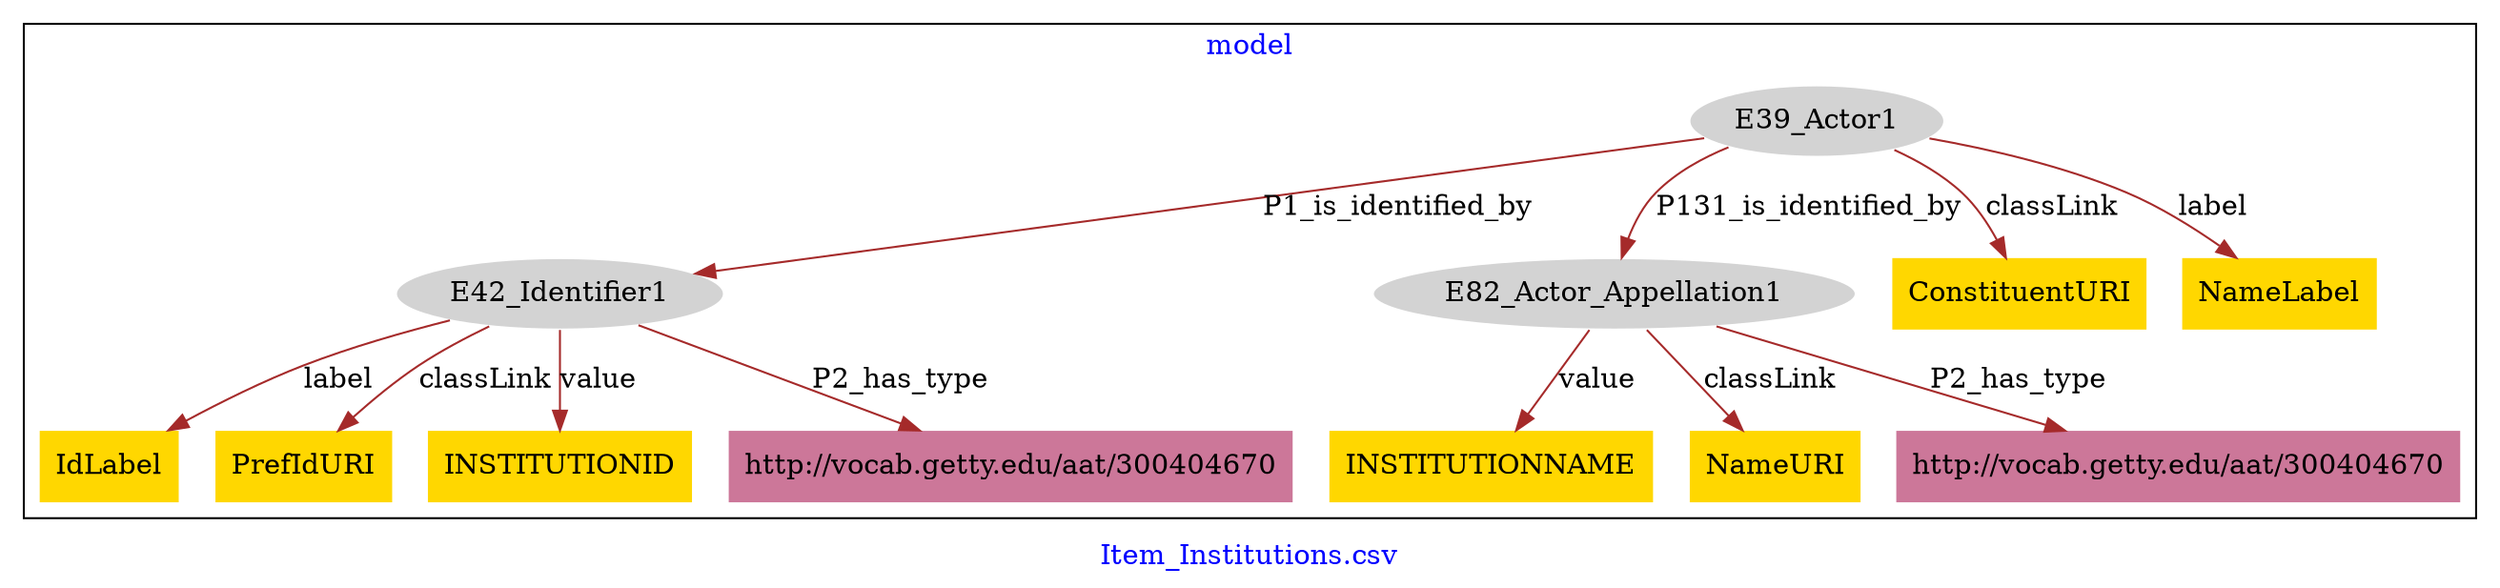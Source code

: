 digraph n0 {
fontcolor="blue"
remincross="true"
label="Item_Institutions.csv"
subgraph cluster {
label="model"
n2[style="filled",color="white",fillcolor="lightgray",label="E39_Actor1"];
n3[style="filled",color="white",fillcolor="lightgray",label="E42_Identifier1"];
n4[style="filled",color="white",fillcolor="lightgray",label="E82_Actor_Appellation1"];
n5[shape="plaintext",style="filled",fillcolor="gold",label="ConstituentURI"];
n6[shape="plaintext",style="filled",fillcolor="gold",label="INSTITUTIONNAME"];
n7[shape="plaintext",style="filled",fillcolor="gold",label="IdLabel"];
n8[shape="plaintext",style="filled",fillcolor="gold",label="PrefIdURI"];
n9[shape="plaintext",style="filled",fillcolor="gold",label="INSTITUTIONID"];
n10[shape="plaintext",style="filled",fillcolor="gold",label="NameLabel"];
n11[shape="plaintext",style="filled",fillcolor="gold",label="NameURI"];
n12[shape="plaintext",style="filled",fillcolor="#CC7799",label="http://vocab.getty.edu/aat/300404670"];
n13[shape="plaintext",style="filled",fillcolor="#CC7799",label="http://vocab.getty.edu/aat/300404670"];
}
n2 -> n3[color="brown",fontcolor="black",label="P1_is_identified_by"]
n2 -> n4[color="brown",fontcolor="black",label="P131_is_identified_by"]
n2 -> n5[color="brown",fontcolor="black",label="classLink"]
n4 -> n6[color="brown",fontcolor="black",label="value"]
n3 -> n7[color="brown",fontcolor="black",label="label"]
n3 -> n8[color="brown",fontcolor="black",label="classLink"]
n3 -> n9[color="brown",fontcolor="black",label="value"]
n2 -> n10[color="brown",fontcolor="black",label="label"]
n4 -> n11[color="brown",fontcolor="black",label="classLink"]
n4 -> n12[color="brown",fontcolor="black",label="P2_has_type"]
n3 -> n13[color="brown",fontcolor="black",label="P2_has_type"]
}
